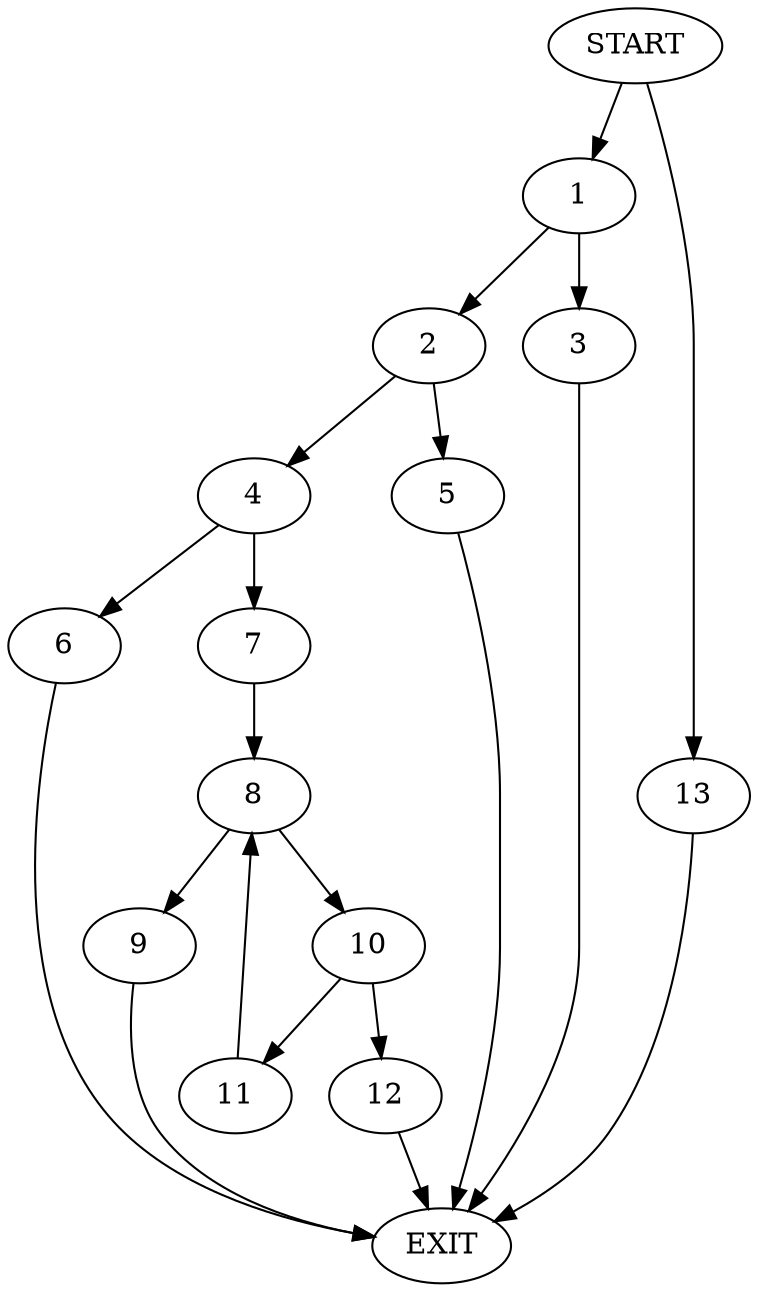 digraph {
0 [label="START"]
14 [label="EXIT"]
0 -> 1
1 -> 2
1 -> 3
3 -> 14
2 -> 4
2 -> 5
5 -> 14
4 -> 6
4 -> 7
6 -> 14
7 -> 8
8 -> 9
8 -> 10
9 -> 14
10 -> 11
10 -> 12
12 -> 14
11 -> 8
0 -> 13
13 -> 14
}
